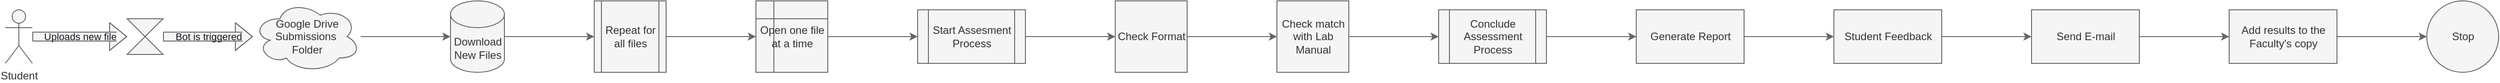 <mxfile>
    <diagram id="uKekbxrDT_SeHGFpZyS7" name="Page-1">
        <mxGraphModel dx="746" dy="563" grid="0" gridSize="10" guides="1" tooltips="1" connect="1" arrows="1" fold="1" page="1" pageScale="1" pageWidth="3000" pageHeight="200" background="#ffffff" math="0" shadow="0">
            <root>
                <mxCell id="0"/>
                <mxCell id="1" parent="0"/>
                <mxCell id="76" style="edgeStyle=none;html=1;labelBackgroundColor=none;labelBorderColor=none;fontColor=#18141D;noEdgeStyle=1;orthogonal=1;fillColor=#f5f5f5;strokeColor=#666666;" edge="1" parent="1" source="3" target="64">
                    <mxGeometry relative="1" as="geometry">
                        <Array as="points">
                            <mxPoint x="676.5" y="104.0"/>
                            <mxPoint x="752.5" y="104.0"/>
                        </Array>
                    </mxGeometry>
                </mxCell>
                <mxCell id="3" value="Download New Files" style="shape=cylinder3;whiteSpace=wrap;html=1;boundedLbl=1;backgroundOutline=1;size=15;rounded=0;fillColor=#f5f5f5;fontColor=#333333;strokeColor=#666666;labelBackgroundColor=none;labelBorderColor=none;" vertex="1" parent="1">
                    <mxGeometry x="604.5" y="64.0" width="60" height="80" as="geometry"/>
                </mxCell>
                <mxCell id="75" style="edgeStyle=none;html=1;noEdgeStyle=1;orthogonal=1;fillColor=#f5f5f5;strokeColor=#666666;rounded=0;fontColor=#18141D;labelBackgroundColor=none;labelBorderColor=none;" edge="1" parent="1" source="5" target="7">
                    <mxGeometry relative="1" as="geometry">
                        <Array as="points">
                            <mxPoint x="1256.5" y="104.0"/>
                            <mxPoint x="1332.5" y="104.0"/>
                        </Array>
                    </mxGeometry>
                </mxCell>
                <mxCell id="5" value="Start Assesment Process" style="shape=process;whiteSpace=wrap;html=1;backgroundOutline=1;rounded=0;fillColor=#f5f5f5;fontColor=#333333;strokeColor=#666666;labelBackgroundColor=none;labelBorderColor=none;" vertex="1" parent="1">
                    <mxGeometry x="1124.5" y="74.0" width="120" height="60" as="geometry"/>
                </mxCell>
                <mxCell id="31" value="" style="edgeStyle=none;html=1;noEdgeStyle=1;orthogonal=1;fillColor=#f5f5f5;strokeColor=#666666;rounded=0;fontColor=#18141D;labelBackgroundColor=none;labelBorderColor=none;" edge="1" parent="1" source="7" target="30">
                    <mxGeometry relative="1" as="geometry">
                        <Array as="points">
                            <mxPoint x="1436.5" y="104.0"/>
                            <mxPoint x="1512.5" y="104.0"/>
                        </Array>
                    </mxGeometry>
                </mxCell>
                <mxCell id="7" value="Check Format" style="whiteSpace=wrap;html=1;rounded=0;fillColor=#f5f5f5;fontColor=#333333;strokeColor=#666666;labelBackgroundColor=none;labelBorderColor=none;" vertex="1" parent="1">
                    <mxGeometry x="1344.5" y="64.0" width="80" height="80" as="geometry"/>
                </mxCell>
                <mxCell id="26" value="" style="edgeStyle=none;html=1;noEdgeStyle=1;orthogonal=1;fillColor=#f5f5f5;strokeColor=#666666;rounded=0;fontColor=#18141D;labelBackgroundColor=none;labelBorderColor=none;" edge="1" parent="1" source="9" target="3">
                    <mxGeometry relative="1" as="geometry">
                        <Array as="points">
                            <mxPoint x="516.5" y="104.0"/>
                            <mxPoint x="592.5" y="104.0"/>
                        </Array>
                    </mxGeometry>
                </mxCell>
                <mxCell id="9" value="Google Drive Submissions&amp;nbsp;&lt;br&gt;Folder" style="ellipse;shape=cloud;whiteSpace=wrap;html=1;rounded=0;fillColor=#f5f5f5;fontColor=#333333;strokeColor=#666666;labelBackgroundColor=none;labelBorderColor=none;" vertex="1" parent="1">
                    <mxGeometry x="384.5" y="64.0" width="120" height="80" as="geometry"/>
                </mxCell>
                <mxCell id="73" style="edgeStyle=none;html=1;noEdgeStyle=1;orthogonal=1;fillColor=#f5f5f5;strokeColor=#666666;rounded=0;fontColor=#18141D;labelBackgroundColor=none;labelBorderColor=none;" edge="1" parent="1" source="11" target="5">
                    <mxGeometry relative="1" as="geometry">
                        <Array as="points">
                            <mxPoint x="1036.5" y="104.0"/>
                            <mxPoint x="1112.5" y="104.0"/>
                        </Array>
                    </mxGeometry>
                </mxCell>
                <mxCell id="11" value="Open one file at a time" style="shape=internalStorage;whiteSpace=wrap;html=1;backgroundOutline=1;rounded=0;fillColor=#f5f5f5;fontColor=#333333;strokeColor=#666666;labelBackgroundColor=none;labelBorderColor=none;" vertex="1" parent="1">
                    <mxGeometry x="944.5" y="64.0" width="80" height="80" as="geometry"/>
                </mxCell>
                <mxCell id="18" value="" style="shape=collate;whiteSpace=wrap;html=1;fillColor=#f5f5f5;fontColor=#333333;strokeColor=#666666;rounded=0;labelBackgroundColor=none;labelBorderColor=none;" vertex="1" parent="1">
                    <mxGeometry x="244.5" y="84.0" width="40" height="40" as="geometry"/>
                </mxCell>
                <mxCell id="23" value="Student" style="shape=umlActor;verticalLabelPosition=bottom;verticalAlign=top;html=1;outlineConnect=0;fillColor=#f5f5f5;fontColor=#333333;strokeColor=#666666;rounded=0;labelBackgroundColor=none;labelBorderColor=none;" vertex="1" parent="1">
                    <mxGeometry x="109.0" y="74.0" width="30" height="60" as="geometry"/>
                </mxCell>
                <mxCell id="56" style="edgeStyle=none;html=1;noEdgeStyle=1;orthogonal=1;fillColor=#f5f5f5;strokeColor=#666666;rounded=0;fontColor=#18141D;labelBackgroundColor=none;labelBorderColor=none;" edge="1" parent="1" source="30" target="52">
                    <mxGeometry relative="1" as="geometry">
                        <Array as="points">
                            <mxPoint x="1616.5" y="104.0"/>
                            <mxPoint x="1692.5" y="104.0"/>
                        </Array>
                    </mxGeometry>
                </mxCell>
                <mxCell id="30" value="Check match with Lab Manual" style="whiteSpace=wrap;html=1;rounded=0;fillColor=#f5f5f5;fontColor=#333333;strokeColor=#666666;labelBackgroundColor=none;labelBorderColor=none;" vertex="1" parent="1">
                    <mxGeometry x="1524.5" y="64.0" width="80" height="80" as="geometry"/>
                </mxCell>
                <mxCell id="37" value="" style="edgeStyle=none;html=1;noEdgeStyle=1;orthogonal=1;fillColor=#f5f5f5;strokeColor=#666666;rounded=0;fontColor=#18141D;labelBackgroundColor=none;labelBorderColor=none;" edge="1" parent="1" source="34" target="36">
                    <mxGeometry relative="1" as="geometry">
                        <Array as="points">
                            <mxPoint x="2056.5" y="104.0"/>
                            <mxPoint x="2132.5" y="104.0"/>
                        </Array>
                    </mxGeometry>
                </mxCell>
                <mxCell id="34" value="Generate Report" style="whiteSpace=wrap;html=1;backgroundOutline=1;rounded=0;fillColor=#f5f5f5;fontColor=#333333;strokeColor=#666666;labelBackgroundColor=none;labelBorderColor=none;" vertex="1" parent="1">
                    <mxGeometry x="1924.5" y="74.0" width="120" height="60" as="geometry"/>
                </mxCell>
                <mxCell id="41" value="" style="edgeStyle=none;html=1;noEdgeStyle=1;orthogonal=1;fillColor=#f5f5f5;strokeColor=#666666;rounded=0;fontColor=#18141D;labelBackgroundColor=none;labelBorderColor=none;" edge="1" parent="1" source="36" target="40">
                    <mxGeometry relative="1" as="geometry">
                        <Array as="points">
                            <mxPoint x="2276.5" y="104.0"/>
                            <mxPoint x="2352.5" y="104.0"/>
                        </Array>
                    </mxGeometry>
                </mxCell>
                <mxCell id="36" value="Student Feedback" style="whiteSpace=wrap;html=1;backgroundOutline=1;rounded=0;fillColor=#f5f5f5;fontColor=#333333;strokeColor=#666666;labelBackgroundColor=none;labelBorderColor=none;" vertex="1" parent="1">
                    <mxGeometry x="2144.5" y="74.0" width="120" height="60" as="geometry"/>
                </mxCell>
                <mxCell id="51" value="" style="edgeStyle=none;html=1;noEdgeStyle=1;orthogonal=1;fillColor=#f5f5f5;strokeColor=#666666;rounded=0;fontColor=#18141D;labelBackgroundColor=none;labelBorderColor=none;" edge="1" parent="1" source="40" target="50">
                    <mxGeometry relative="1" as="geometry">
                        <Array as="points">
                            <mxPoint x="2496.5" y="104.0"/>
                            <mxPoint x="2572.5" y="104.0"/>
                        </Array>
                    </mxGeometry>
                </mxCell>
                <mxCell id="40" value="Send E-mail" style="whiteSpace=wrap;html=1;rounded=0;fillColor=#f5f5f5;fontColor=#333333;strokeColor=#666666;labelBackgroundColor=none;labelBorderColor=none;" vertex="1" parent="1">
                    <mxGeometry x="2364.5" y="74.0" width="120" height="60" as="geometry"/>
                </mxCell>
                <mxCell id="78" style="edgeStyle=none;html=1;labelBackgroundColor=none;labelBorderColor=none;fontColor=#18141D;noEdgeStyle=1;orthogonal=1;fillColor=#f5f5f5;strokeColor=#666666;" edge="1" parent="1" source="50" target="57">
                    <mxGeometry relative="1" as="geometry">
                        <Array as="points">
                            <mxPoint x="2716.5" y="104.0"/>
                            <mxPoint x="2792.5" y="104.0"/>
                        </Array>
                    </mxGeometry>
                </mxCell>
                <mxCell id="50" value="Add results to the Faculty's copy" style="whiteSpace=wrap;html=1;rounded=0;fillColor=#f5f5f5;fontColor=#333333;strokeColor=#666666;labelBackgroundColor=none;labelBorderColor=none;" vertex="1" parent="1">
                    <mxGeometry x="2584.5" y="74.0" width="120" height="60" as="geometry"/>
                </mxCell>
                <mxCell id="54" style="edgeStyle=none;html=1;noEdgeStyle=1;orthogonal=1;fillColor=#f5f5f5;strokeColor=#666666;rounded=0;fontColor=#18141D;labelBackgroundColor=none;labelBorderColor=none;" edge="1" parent="1" source="52" target="34">
                    <mxGeometry relative="1" as="geometry">
                        <Array as="points">
                            <mxPoint x="1836.5" y="104.0"/>
                            <mxPoint x="1912.5" y="104.0"/>
                        </Array>
                    </mxGeometry>
                </mxCell>
                <mxCell id="52" value="Conclude Assessment Process" style="shape=process;whiteSpace=wrap;html=1;backgroundOutline=1;fillColor=#f5f5f5;fontColor=#333333;strokeColor=#666666;rounded=0;labelBackgroundColor=none;labelBorderColor=none;" vertex="1" parent="1">
                    <mxGeometry x="1704.5" y="74.0" width="120" height="60" as="geometry"/>
                </mxCell>
                <mxCell id="57" value="Stop" style="ellipse;whiteSpace=wrap;html=1;rounded=0;fillColor=#f5f5f5;fontColor=#333333;strokeColor=#666666;labelBackgroundColor=none;labelBorderColor=none;" vertex="1" parent="1">
                    <mxGeometry x="2804.5" y="64.0" width="80" height="80" as="geometry"/>
                </mxCell>
                <mxCell id="77" style="edgeStyle=none;html=1;labelBackgroundColor=none;labelBorderColor=none;fontColor=#18141D;noEdgeStyle=1;orthogonal=1;fillColor=#f5f5f5;strokeColor=#666666;" edge="1" parent="1" source="64" target="11">
                    <mxGeometry relative="1" as="geometry">
                        <Array as="points">
                            <mxPoint x="856.5" y="104.0"/>
                            <mxPoint x="932.5" y="104.0"/>
                        </Array>
                    </mxGeometry>
                </mxCell>
                <mxCell id="64" value="Repeat for all files" style="shape=process;whiteSpace=wrap;html=1;fillColor=#f5f5f5;fontColor=#333333;strokeColor=#666666;rounded=0;labelBackgroundColor=none;labelBorderColor=none;" vertex="1" parent="1">
                    <mxGeometry x="764.5" y="64.0" width="80" height="80" as="geometry"/>
                </mxCell>
                <mxCell id="83" value="Uploads new file" style="shape=flexArrow;endArrow=classic;html=1;labelBackgroundColor=none;labelBorderColor=none;fontColor=#18141D;fillColor=#f5f5f5;strokeColor=#666666;noEdgeStyle=1;orthogonal=1;" edge="1" parent="1" source="23" target="18">
                    <mxGeometry width="50" height="50" relative="1" as="geometry">
                        <mxPoint x="179.5" y="134" as="sourcePoint"/>
                        <mxPoint x="229.5" y="84" as="targetPoint"/>
                        <Array as="points">
                            <mxPoint x="156.5" y="104.0"/>
                            <mxPoint x="232.5" y="104.0"/>
                        </Array>
                    </mxGeometry>
                </mxCell>
                <mxCell id="84" value="Bot is triggered" style="shape=flexArrow;endArrow=classic;html=1;labelBackgroundColor=none;labelBorderColor=none;fontColor=#18141D;fillColor=#f5f5f5;strokeColor=#666666;noEdgeStyle=1;orthogonal=1;" edge="1" parent="1" source="18" target="9">
                    <mxGeometry width="50" height="50" relative="1" as="geometry">
                        <mxPoint x="308.5" y="198.5" as="sourcePoint"/>
                        <mxPoint x="358.5" y="148.5" as="targetPoint"/>
                        <Array as="points">
                            <mxPoint x="296.5" y="104.0"/>
                            <mxPoint x="372.5" y="104.0"/>
                        </Array>
                    </mxGeometry>
                </mxCell>
            </root>
        </mxGraphModel>
    </diagram>
</mxfile>